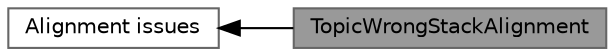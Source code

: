 digraph "TopicWrongStackAlignment"
{
 // LATEX_PDF_SIZE
  bgcolor="transparent";
  edge [fontname=Helvetica,fontsize=10,labelfontname=Helvetica,labelfontsize=10];
  node [fontname=Helvetica,fontsize=10,shape=box,height=0.2,width=0.4];
  rankdir=LR;
  Node2 [id="Node000002",label="Alignment issues",height=0.2,width=0.4,color="grey40", fillcolor="white", style="filled",URL="$group___dense_matrix_manipulation___alignement.html",tooltip=" "];
  Node1 [id="Node000001",label="TopicWrongStackAlignment",height=0.2,width=0.4,color="gray40", fillcolor="grey60", style="filled", fontcolor="black",tooltip=" "];
  Node2->Node1 [shape=plaintext, dir="back", style="solid"];
}
